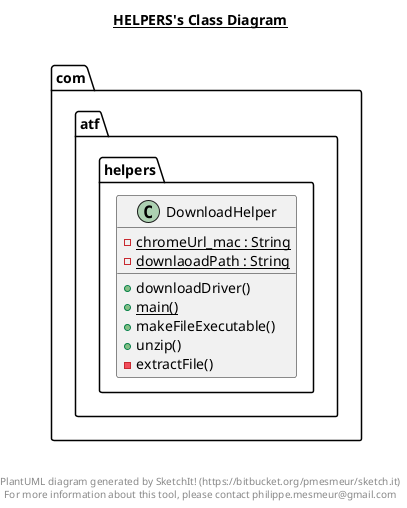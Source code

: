 @startuml

title __HELPERS's Class Diagram__\n

  namespace com.atf.helpers {
    class com.atf.helpers.DownloadHelper {
        {static} - chromeUrl_mac : String
        {static} - downlaoadPath : String
        + downloadDriver()
        {static} + main()
        + makeFileExecutable()
        + unzip()
        - extractFile()
    }
  }
  



right footer


PlantUML diagram generated by SketchIt! (https://bitbucket.org/pmesmeur/sketch.it)
For more information about this tool, please contact philippe.mesmeur@gmail.com
endfooter

@enduml
